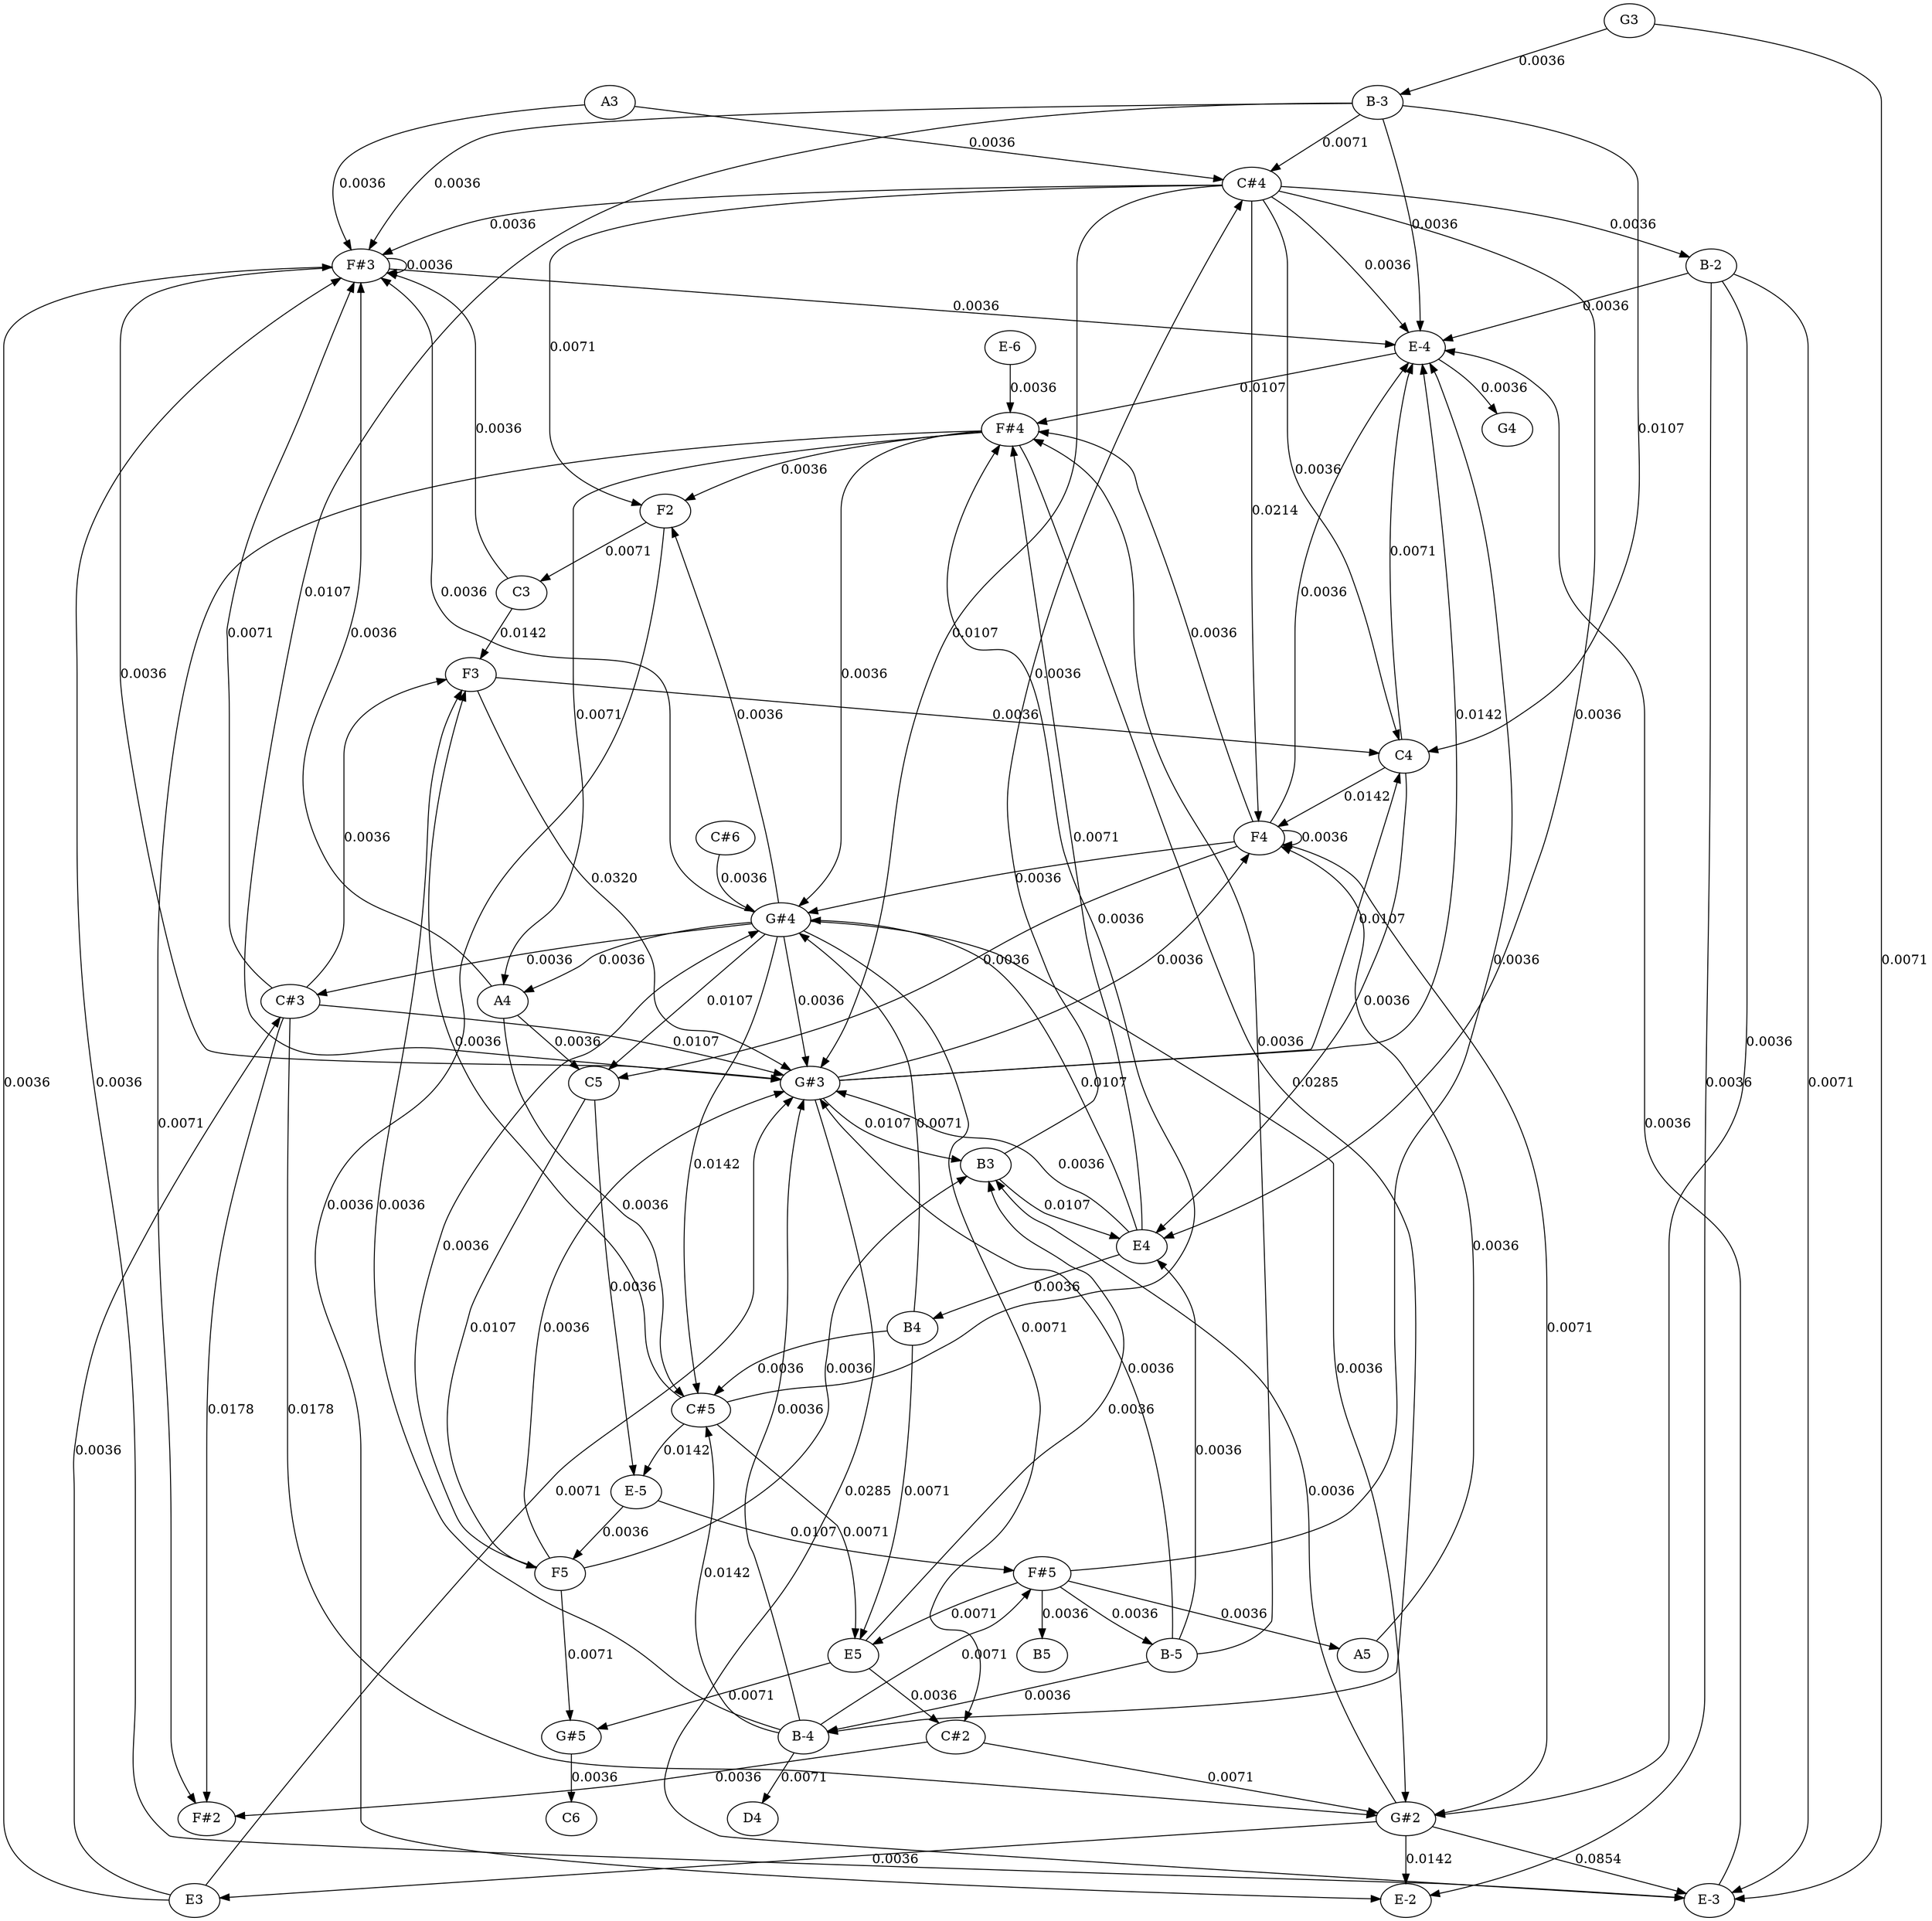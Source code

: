 strict graph {
	graph [bb="0,0,1835.5,2106"];
	node [label="\N"];
	edge [arrowtype=normal,
		dir=forward
	];
	A3	 [height="0.5",
		pos="339.01,1998",
		width="0.75"];
	"C#4"	 [height="0.5",
		pos="643.01,1908",
		width="0.75187"];
	A3 -- "C#4"	 [label="0.0036",
		lp="510.26,1953",
		pos="e,617.42,1914 361.85,1988.1 391.29,1976.9 444.19,1957.4 490.51,1944 530.13,1932.6 576.4,1922.4 607.49,1916"];
	"F#3"	 [height="0.5",
		pos="293.01,1818",
		width="0.75"];
	A3 -- "F#3"	 [label="0.0036",
		lp="297.26,1908",
		pos="e,285.74,1835.5 322.26,1983.9 307.29,1971 286.4,1949.8 277.51,1926 267.61,1899.5 274.77,1867 282.31,1844.9"];
	"C#4" -- "F#3"	 [label="0.0036",
		lp="504.26,1863",
		pos="e,317.39,1826.2 617.38,1901.8 585.96,1895.3 531.14,1883.6 484.51,1872 429.27,1858.3 365.69,1840.2 327.47,1829.1"];
	F4	 [height="0.5",
		pos="1015,1188",
		width="0.75"];
	"C#4" -- F4	 [label="0.0214",
		lp="922.26,1548",
		pos="e,1003.9,1204.7 666.08,1898.5 679.75,1892.7 696.75,1883.8 709.01,1872 822.72,1762.9 825.98,1710.8 888.01,1566 943.72,1435.9 927.6\
,1393 976.01,1260 982,1243.5 983.62,1239.4 992.01,1224 993.95,1220.4 996.14,1216.8 998.38,1213.2"];
	"B-2"	 [height="0.5",
		pos="1631,1818",
		width="0.75"];
	"C#4" -- "B-2"	 [label="0.0036",
		lp="1571.3,1863",
		pos="e,1610,1829.7 670.29,1907.1 797.38,1907.3 1332,1906.1 1495,1872 1532.8,1864.1 1573.7,1846.8 1600.7,1834.2"];
	"E-4"	 [height="0.5",
		pos="1002,1728",
		width="0.75"];
	"C#4" -- "E-4"	 [label="0.0036",
		lp="939.26,1818",
		pos="e,987.08,1743.3 669.87,1904.6 702.9,1900.9 760.09,1892.1 805.01,1872 875.02,1840.7 944.75,1781.9 979.43,1750.4"];
	C4	 [height="0.5",
		pos="461.01,1278",
		width="0.75"];
	"C#4" -- C4	 [label="0.0036",
		lp="548.26,1593",
		pos="e,463.79,1296.2 635.47,1890.6 617.51,1851 571.66,1746.7 544.01,1656 504.84,1527.5 476.12,1369.1 465.5,1306.4"];
	"G#3"	 [height="0.5",
		pos="443.01,918",
		width="0.75927"];
	"C#4" -- "G#3"	 [label="0.0107",
		lp="415.26,1413",
		pos="e,419.01,926.92 630.53,1892 619.49,1878.2 603.53,1856.7 593.01,1836 437.99,1531.2 378.18,1453.3 322.01,1116 312.73,1060.3 313.79\
,1041 338.01,990 351.91,960.74 384.53,941.66 409.76,930.72"];
	E4	 [height="0.5",
		pos="856.01,738",
		width="0.75"];
	"C#4" -- E4	 [label="0.0036",
		lp="1500.3,1323",
		pos="e,878.7,748.18 670.37,1906.5 806.46,1903.3 1408.4,1881.4 1520,1746 1591.3,1659.5 1553,1603 1527,1494 1468.4,1248.8 1427.8,1184.1\
 1267,990 1155.7,855.57 1098,846.12 939.01,774 922.42,766.47 903.74,758.55 888.31,752.15"];
	F2	 [height="0.5",
		pos="852.01,1548",
		width="0.75"];
	"C#4" -- F2	 [label="0.0071",
		lp="731.26,1728",
		pos="e,829.51,1558 661.5,1894.8 681.94,1879.7 712.01,1851.8 712.01,1819 712.01,1819 712.01,1819 712.01,1682 712.01,1622.6 779.08,1581.7\
 820.38,1562.2"];
	"F#3" -- "F#3"	 [label="0.0036",
		lp="357.26,1818",
		pos="e,317.54,1809.9 317.54,1826.1 328.52,1826.9 338.01,1824.2 338.01,1818 338.01,1813.8 333.72,1811.3 327.58,1810.2"];
	"F#3" -- "E-4"	 [label="0.0036",
		lp="815.26,1773",
		pos="e,981.53,1740.1 319.52,1814.3 442.28,1801.9 950.1,1750.5 966.01,1746 967.96,1745.5 969.93,1744.8 971.89,1744.1"];
	"F#3" -- "G#3"	 [label="0.0036",
		lp="214.26,1368",
		pos="e,415.55,918.29 269.81,1808.5 240.27,1796 193.01,1769.7 193.01,1729 193.01,1729 193.01,1729 193.01,1412 193.01,1384.4 190.44,1377.3\
 194.51,1350 201.25,1304.8 272.33,985.92 305.01,954 331.5,928.13 374.26,920.55 405.16,918.72"];
	F4 -- F4	 [label="0.0036",
		lp="1079.3,1188",
		pos="e,1039.5,1179.9 1039.5,1196.1 1050.5,1196.9 1060,1194.2 1060,1188 1060,1183.8 1055.7,1181.3 1049.6,1180.2"];
	F4 -- "E-4"	 [label="0.0036",
		lp="1009.3,1458",
		pos="e,998.28,1709.9 1007.4,1205.5 1000,1222.9 990.01,1251.3 990.01,1277 990.01,1639 990.01,1639 990.01,1639 990.01,1659.6 993.26,1682.6\
 996.38,1699.9"];
	C5	 [height="0.5",
		pos="1024,918",
		width="0.75"];
	F4 -- C5	 [label="0.0036",
		lp="1102.3,1053",
		pos="e,1041.4,932.26 1027.7,1172 1032.3,1166 1037.3,1158.9 1041,1152 1069,1099.6 1075.9,1084.6 1086,1026 1091.7,993.03 1085.6,979.59 \
1064,954 1059.6,948.81 1054.5,943.72 1049.3,939.09"];
	"F#4"	 [height="0.5",
		pos="1111,1638",
		width="0.75"];
	F4 -- "F#4"	 [label="0.0036",
		lp="1076.3,1413",
		pos="e,1095.7,1623.1 1027.4,1204.2 1039.8,1220.9 1057,1249.2 1057,1277 1057,1549 1057,1549 1057,1549 1057,1574.6 1073.8,1599 1088.6,1615.6"];
	"G#2"	 [height="0.5",
		pos="1124,108",
		width="0.75927"];
	F4 -- "G#2"	 [label="0.0071",
		lp="1488.3,648",
		pos="e,1151.4,109.26 1040.6,1181.8 1133.8,1161.4 1450,1077.1 1450,874 1450,874 1450,874 1450,692 1450,654.75 1465.3,647.96 1475,612 1497.4\
,529.25 1518,509.71 1518,424 1518,424 1518,424 1518,197 1518,124.39 1259.9,111.67 1161.5,109.46"];
	"G#4"	 [height="0.5",
		pos="944.01,1098",
		width="0.75927"];
	F4 -- "G#4"	 [label="0.0036",
		lp="1018.3,1143",
		pos="e,962.1,1111.6 1007.8,1170.2 1002.7,1159.3 995.07,1145 986.01,1134 981.39,1128.4 975.78,1123 970.17,1118.2"];
	"B-2" -- "E-4"	 [label="0.0036",
		lp="1392.3,1773",
		pos="e,1028.3,1732.7 1604.8,1813.3 1505.6,1799.5 1153.1,1750.1 1038.4,1734.1"];
	"B-2" -- "G#2"	 [label="0.0036",
		lp="1687.3,963",
		pos="e,1151.4,110.5 1642.4,1801.3 1653.6,1784.4 1669,1756.1 1669,1729 1669,1729 1669,1729 1669,1232 1669,1172.9 1668,1158.1 1668,1099\
 1668,1099 1668,1099 1668,197 1668,145.58 1284.4,118.46 1161.4,111.09"];
	"E-2"	 [height="0.5",
		pos="1124,18",
		width="0.75"];
	"B-2" -- "E-2"	 [label="0.0036",
		lp="1816.3,918",
		pos="e,1151,19.518 1657.7,1814.9 1704.6,1809.6 1797,1791.3 1797,1729 1797,1729 1797,1729 1797,107 1797,71.085 1769.3,67.529 1736,54 1682.9\
,32.405 1285.6,22.367 1161.2,19.73"];
	"E-3"	 [height="0.5",
		pos="427.01,18",
		width="0.75"];
	"B-2" -- "E-3"	 [label="0.0071",
		lp="1741.3,918",
		pos="e,454.06,19.378 1631,1799.8 1631,1782.1 1631,1753.6 1631,1729 1631,1729 1631,1729 1631,1232 1631,1087.1 1722,1063.9 1722,919 1722\
,919 1722,919 1722,107 1722,42.213 676.69,22.807 464.37,19.534"];
	"E-4" -- "F#4"	 [label="0.0107",
		lp="1086.3,1683",
		pos="e,1094.3,1652.5 1018.6,1713.6 1036.6,1699.1 1065.5,1675.7 1086.3,1659"];
	G4	 [height="0.5",
		pos="1309,1638",
		width="0.75"];
	"E-4" -- G4	 [label="0.0036",
		lp="1308.3,1683",
		pos="e,1301,1655.3 1029.3,1726 1088.7,1723.5 1227.7,1715.2 1268,1692 1279.4,1685.5 1288.7,1674.4 1295.6,1664"];
	C4 -- F4	 [label="0.0142",
		lp="888.26,1233",
		pos="e,994.49,1200 487.36,1273.9 586.15,1262 931.37,1220.1 979.01,1206 980.95,1205.4 982.91,1204.8 984.87,1204"];
	C4 -- "E-4"	 [label="0.0071",
		lp="589.26,1503",
		pos="e,981.52,1715.9 469.83,1295.1 477.46,1309.3 488.57,1330.8 497.01,1350 521.01,1404.7 509.5,1427.2 544.01,1476 630.34,1598.1 664.45\
,1633.3 802.01,1692 869.46,1720.8 895.44,1690.1 966.01,1710 967.95,1710.5 969.92,1711.2 971.89,1711.9"];
	C4 -- E4	 [label="0.0036",
		lp="270.26,1008",
		pos="e,853.82,756.03 442.81,1264.6 380.83,1220.9 186.22,1070.3 267.01,954 335.57,855.29 404.55,889.47 522.01,864 584.18,850.52 607.51\
,875.23 664.01,846 683.29,836.03 677.75,820.01 697.01,810 751.89,781.48 786.21,830 835.01,792 843.24,785.59 848.25,775.48 851.3,\
765.79"];
	"G#3" -- F4	 [label="0.0036",
		lp="827.26,1053",
		pos="e,993.7,1176.9 469.33,923.62 516.24,932.46 616.69,954.14 695.01,990 754.35,1017.2 882.99,1120.2 940.01,1152 956.69,1161.3 961.71\
,1161.9 979.01,1170 980.79,1170.8 982.63,1171.7 984.48,1172.6"];
	"G#3" -- "E-4"	 [label="0.0142",
		lp="1270.3,1323",
		pos="e,1028.5,1723.5 469.5,923.08 532.53,932.69 696.44,957.03 834.01,972 882.55,977.28 1010.8,965.41 1053,990 1086.5,1009.5 1078.7,1031.1\
 1102,1062 1120.8,1086.9 1177.8,1142.2 1192,1170 1242.6,1268.9 1254,1301 1254,1412 1254,1639 1254,1639 1254,1639 1254,1684.1 1108.5\
,1711.5 1038.6,1722"];
	"G#3" -- C4	 [label="0.0107",
		lp="466.26,1098",
		pos="e,459.03,1259.6 442.9,936.14 442.77,970.36 442.93,1049.6 446.51,1116 449.03,1162.9 454.45,1217.2 457.9,1249.3"];
	"G#3" -- "E-3"	 [label="0.0285",
		lp="404.26,468",
		pos="e,421.6,35.861 424.97,904.33 405.43,888.96 377.01,861.08 377.01,829 377.01,829 377.01,829 377.01,602 377.01,522.81 385.01,503.19\
 385.01,424 385.01,424 385.01,424 385.01,242 385.01,169.91 406.47,86.937 418.71,45.476"];
	B3	 [height="0.5",
		pos="628.01,828",
		width="0.75"];
	"G#3" -- B3	 [label="0.0107",
		lp="569.26,873",
		pos="e,604.98,837.61 466.67,908.86 483.7,902.57 506.94,893.08 526.01,882 537.38,875.39 538.2,870.72 549.51,864 563.99,855.39 580.98,847.56\
 595.43,841.5"];
	E4 -- "G#3"	 [label="0.0036",
		lp="832.26,828",
		pos="e,469.52,913.33 862.53,755.82 865.72,767.08 867.46,781.68 860.01,792 854.42,799.73 706.2,843.46 697.01,846 661.46,855.81 650.05,\
849.81 616.01,864 602.35,869.69 601.61,876.18 588.01,882 552.65,897.12 509.53,906.48 479.54,911.67"];
	E4 -- "F#4"	 [label="0.0071",
		lp="1336.3,1188",
		pos="e,1134.6,1629.2 874.81,751.16 950.71,800.28 1230.8,981.74 1238,990 1338.9,1105.2 1330.7,1187.5 1280,1332 1264.9,1375 1216,1366.5\
 1216,1412 1216,1549 1216,1549 1216,1549 1216,1587.1 1174.9,1612 1144.1,1625.3"];
	E4 -- "G#4"	 [label="0.0107",
		lp="867.26,918",
		pos="e,922.7,1086.6 867.79,754.54 871.5,760.34 875.12,767.17 877.01,774 879.14,781.71 877.97,784.06 877.01,792 868.05,865.62 845.96,880.38\
 837.01,954 836.04,961.94 834.94,964.27 837.01,972 848.97,1016.6 857.05,1028.6 889.01,1062 896.16,1069.5 905.2,1076.1 913.88,1081.4"];
	B4	 [height="0.5",
		pos="1084,648",
		width="0.75"];
	E4 -- B4	 [label="0.0036",
		lp="1003.3,693",
		pos="e,1060.3,656.81 877.96,727.41 903.24,716.48 946.11,698.27 983.51,684 1005.7,675.53 1031,666.74 1050.6,660.09"];
	F2 -- "E-2"	 [label="0.0036",
		lp="750.26,783",
		pos="e,1097,20.78 851.39,1529.8 850.8,1512.1 850.01,1483.6 850.01,1459 850.01,1459 850.01,1459 850.01,1097 850.01,1041.1 798.78,950.67\
 762.01,864 748.37,831.85 737.66,826.19 730.51,792 728.87,784.17 727.4,781.37 730.51,774 734.97,763.43 742.31,765.31 749.01,756 \
764.57,734.38 766.69,727.3 775.01,702 797.51,633.58 805.13,607.12 779.01,540 724.47,399.84 615.01,394.4 615.01,244 615.01,244 615.01\
,244 615.01,107 615.01,59.115 969.31,29.878 1086.7,21.503"];
	C3	 [height="0.5",
		pos="580.01,1458",
		width="0.75"];
	F2 -- C3	 [label="0.0071",
		lp="760.26,1503",
		pos="e,603.7,1466.7 827.87,1539.2 779.16,1523.4 669,1487.8 613.42,1469.8"];
	A4	 [height="0.5",
		pos="1017,1008",
		width="0.75"];
	A4 -- "F#3"	 [label="0.0036",
		lp="314.26,1413",
		pos="e,293.01,1799.8 996.86,1020.1 992.97,1022.2 988.89,1024.2 985.01,1026 857.79,1085 509.65,1173.9 399.01,1260 336.61,1308.6 319.98\
,1329.1 294.51,1404 286.92,1426.3 293.01,1433.4 293.01,1457 293.01,1729 293.01,1729 293.01,1729 293.01,1749.4 293.01,1772.4 293.01\
,1789.8"];
	"C#5"	 [height="0.5",
		pos="1154,558",
		width="0.75187"];
	A4 -- "C#5"	 [label="0.0036",
		lp="1197.3,783",
		pos="e,1158.4,576 1037.5,996.19 1069.8,977.8 1131.2,937.03 1154,882 1196.3,779.79 1173.4,643.29 1160.7,586.05"];
	A4 -- C5	 [label="0.0036",
		lp="1041.3,963",
		pos="e,1022.7,936.05 1018.4,989.61 1019.4,977.24 1020.7,960.37 1021.8,946.22"];
	"E-5"	 [height="0.5",
		pos="1075,468",
		width="0.75"];
	"C#5" -- "E-5"	 [label="0.0142",
		lp="1097.3,513",
		pos="e,1071.5,486.18 1128.2,552.39 1110.8,547.82 1089,538.94 1077.5,522 1072.5,514.54 1070.9,505.05 1070.9,496.17"];
	F3	 [height="0.5",
		pos="580.01,1368",
		width="0.75"];
	"C#5" -- F3	 [label="0.0036",
		lp="892.26,963",
		pos="e,600.83,1356.3 1150.8,576.15 1146.1,598.02 1136.4,636.52 1120,666 1115.2,674.61 896.71,928.78 890.01,936 843.63,986 821.39,989.04\
 781.01,1044 695.67,1160.1 727.89,1224.4 632.01,1332 625.57,1339.2 617.34,1345.6 609.34,1351"];
	"C#5" -- "F#4"	 [label="0.0036",
		lp="1487.3,1098",
		pos="e,1137.6,1634.6 1178.1,566.61 1208.6,577.13 1261.5,598.46 1298,630 1334.8,661.77 1337.2,677.11 1360,720 1420.5,833.83 1442,863.33\
 1466,990 1494,1137.9 1399,1171.5 1399,1322 1399,1549 1399,1549 1399,1549 1399,1600.9 1225.6,1625.3 1147.9,1633.5"];
	E5	 [height="0.5",
		pos="1088,288",
		width="0.75"];
	"C#5" -- E5	 [label="0.0071",
		lp="1203.3,423",
		pos="e,1103.2,302.97 1162.1,540.77 1174.3,513.88 1194.6,458.59 1180,414 1166.3,372.37 1132.9,333.19 1110.3,310.15"];
	C5 -- "E-5"	 [label="0.0036",
		lp="1065.3,693",
		pos="e,1071.3,486.29 1031.9,900.63 1034.3,894.87 1036.7,888.27 1038,882 1061.4,772.38 1037,741.54 1048,630 1052.7,582.61 1062.9,528.08\
 1069.3,496.19"];
	F5	 [height="0.5",
		pos="913.01,378",
		width="0.75"];
	C5 -- F5	 [label="0.0107",
		lp="993.26,648",
		pos="e,916.99,396.07 1020.7,900.04 1008.1,836.2 962.25,604.35 921.01,414 920.43,411.35 919.82,408.59 919.21,405.83"];
	"E-5" -- F5	 [label="0.0036",
		lp="1028.3,423",
		pos="e,933.2,389.97 1054.8,456.03 1026.5,440.64 974.76,412.55 942.23,394.87"];
	"F#5"	 [height="0.5",
		pos="1273,378",
		width="0.75"];
	"E-5" -- "F#5"	 [label="0.0107",
		lp="1161.3,423",
		pos="e,1246.9,382.69 1089.3,452.63 1102,440.66 1121.6,424.03 1141.5,414 1171.9,398.69 1209.8,389.53 1237,384.44"];
	F3 -- C4	 [label="0.0036",
		lp="535.26,1323",
		pos="e,474.39,1294.1 558.21,1357 545.27,1350.7 528.85,1341.8 515.51,1332 503.31,1323 491.1,1311.4 481.33,1301.4"];
	F3 -- "G#3"	 [label="0.0320",
		lp="531.26,1143",
		pos="e,449.51,935.64 579.16,1349.6 578.38,1339.2 576.88,1325.7 574.01,1314 555.63,1239 535.84,1225.2 511.51,1152 482.69,1065.3 484.28\
,1040.9 456.01,954 455.09,951.17 454.08,948.23 453.04,945.3"];
	"F#4" -- F2	 [label="0.0036",
		lp="1015.3,1593",
		pos="e,874.77,1558 1087,1629.5 1047.1,1617 964.83,1590.7 896.01,1566 892.21,1564.6 888.25,1563.2 884.33,1561.7"];
	"F#4" -- A4	 [label="0.0071",
		lp="1197.3,1323",
		pos="e,1031,1023.4 1129.3,1624.4 1149.2,1609.1 1178,1581.3 1178,1549 1178,1549 1178,1549 1178,1187 1178,1176.7 1081.7,1075.8 1038,1030.7"];
	"F#4" -- "G#4"	 [label="0.0036",
		lp="1136.3,1368",
		pos="e,970.97,1101.5 1111,1619.8 1111,1602.1 1111,1573.6 1111,1549 1111,1549 1111,1549 1111,1412 1111,1304.4 1162.7,1262 1107,1170 1080.6\
,1126.4 1020.4,1109.5 980.99,1103"];
	"B-4"	 [height="0.5",
		pos="821.01,198",
		width="0.75"];
	"F#4" -- "B-4"	 [label="0.0285",
		lp="1625.3,918",
		pos="e,847.56,202.05 1137.8,1634.1 1205.9,1626.8 1381.5,1607.4 1393,1602 1414,1592.1 1418.6,1585.7 1431,1566 1462.5,1516.2 1586.7,1120.2\
 1596,1062 1622.5,895.68 1595.1,850.39 1569,684 1553.4,584.54 1468.5,326.19 1385,270 1355.8,250.37 1103.4,259.26 1069,252 1046.7\
,247.3 1043,239.99 1021,234 964.85,218.7 897.93,208.57 857.49,203.32"];
	"F#2"	 [height="0.5",
		pos="528.01,108",
		width="0.75"];
	"F#4" -- "F#2"	 [label="0.0071",
		lp="716.26,873",
		pos="e,533.16,125.94 1084.4,1634.4 1018.7,1627.5 851.88,1606.2 816.01,1566 745.86,1487.4 687.85,733.04 666.01,630 625.42,438.54 559.03\
,212.15 536.1,135.71"];
	E5 -- B3	 [label="0.0036",
		lp="777.26,558",
		pos="e,634.77,810.5 1068,300.4 1064.1,302.41 1060,304.37 1056,306 1046.4,309.96 885.04,353.41 877.01,360 800.23,422.98 675.57,712.58 \
638.64,801.18"];
	"C#2"	 [height="0.5",
		pos="1135,198",
		width="0.75187"];
	E5 -- "C#2"	 [label="0.0036",
		lp="1142.3,243",
		pos="e,1129.6,215.74 1100.6,271.91 1105.2,265.94 1110.2,258.88 1114,252 1118.6,243.67 1122.8,234.11 1126.1,225.42"];
	"G#5"	 [height="0.5",
		pos="1048,198",
		width="0.75927"];
	E5 -- "G#5"	 [label="0.0071",
		lp="1091.3,243",
		pos="e,1055.5,215.48 1080.5,270.45 1074.6,257.54 1066.4,239.39 1059.7,224.61"];
	F5 -- "G#3"	 [label="0.0036",
		lp="647.26,648",
		pos="e,460.5,903.9 896.4,392.66 868.82,415.42 811.97,462.68 765.01,504 702.78,558.75 673.47,561.02 627.51,630 585.06,693.7 610.19,727.47\
 569.01,792 541.52,835.08 496.77,874.8 468.66,897.44"];
	F5 -- "G#4"	 [label="0.0036",
		lp="932.26,738",
		pos="e,936.64,1080.6 912.7,396.04 911.15,488.31 905.25,928.8 931.01,1062 931.57,1064.9 932.35,1067.9 933.26,1070.9"];
	F5 -- B3	 [label="0.0036",
		lp="841.26,603",
		pos="e,648.66,816.16 903.02,395.06 899.61,400.9 895.92,407.63 893.01,414 871.85,460.28 876.11,475.7 855.01,522 805.4,630.86 794.51,660.85\
 722.01,756 708.29,774 703.83,778.05 686.01,792 677.17,798.92 666.85,805.55 657.39,811.14"];
	F5 -- "G#5"	 [label="0.0071",
		lp="1033.3,288",
		pos="e,1040,215.32 936.52,369.14 950.6,363.44 968.04,354.53 980.01,342 1004.4,316.48 998.35,301.87 1013.5,270 1020.7,254.86 1028.9,237.98\
 1035.5,224.48"];
	A5	 [height="0.5",
		pos="1349,288",
		width="0.75"];
	A5 -- F4	 [label="0.0036",
		lp="1346.3,738",
		pos="e,1032.6,1174.1 1361.7,304.05 1365.8,309.9 1369.9,316.89 1372,324 1374.3,331.66 1372.6,334.02 1372,342 1351.2,611.26 1358.2,691.29\
 1244,936 1195.8,1039.4 1089.7,1129.8 1040.7,1167.9"];
	"G#2" -- "E-2"	 [label="0.0142",
		lp="1143.3,63",
		pos="e,1124,36.05 1124,89.614 1124,77.24 1124,60.369 1124,46.22"];
	"G#2" -- "E-3"	 [label="0.0854",
		lp="1016.3,63",
		pos="e,454.11,19.1 1102.4,96.453 1096.6,93.977 1090.1,91.597 1084,90 853.73,30.032 565.33,20.63 464.14,19.221"];
	"G#2" -- B3	 [label="0.0036",
		lp="584.26,468",
		pos="e,622.09,810.29 1102.3,119.25 1096.5,121.73 1090.1,124.19 1084,126 904.69,179.56 804.3,96.811 677.01,234 558.41,361.82 549.85,439.05\
 572.01,612 580.91,681.51 605.38,760.65 618.84,800.74"];
	E3	 [height="0.5",
		pos="201.01,18",
		width="0.75"];
	"G#2" -- E3	 [label="0.0036",
		lp="878.26,63",
		pos="e,227.75,21.49 1102.9,96.506 1096.9,93.966 1090.3,91.541 1084,90 1074.6,87.707 400.63,36.805 391.01,36 337.76,31.544 276.17,25.953\
 237.9,22.427"];
	"G#4" -- "F#3"	 [label="0.0036",
		lp="403.26,1458",
		pos="e,306.31,1802.3 921.56,1108.5 860.86,1133.9 687.96,1204 538.01,1242 513.36,1248.2 443.21,1242.2 425.01,1260 372.58,1311.1 423.32\
,1354.5 395.01,1422 378.23,1462 339.01,1458.6 339.01,1502 339.01,1729 339.01,1729 339.01,1729 339.01,1753.2 325.15,1777.4 312.65\
,1794.2"];
	"G#4" -- "G#3"	 [label="0.0036",
		lp="672.26,1008",
		pos="e,463.04,930.62 916.98,1094.4 878.84,1090.2 807.36,1080.5 749.01,1062 642.5,1028.2 525.01,965.48 471.89,935.63"];
	"G#4" -- F2	 [label="0.0036",
		lp="907.26,1323",
		pos="e,862.81,1531.2 932.68,1114.5 916.31,1138.4 888.01,1186.4 888.01,1232 888.01,1459 888.01,1459 888.01,1459 888.01,1481.7 877.62,1505.4\
 868,1522.5"];
	"G#4" -- A4	 [label="0.0036",
		lp="1007.3,1053",
		pos="e,1004.4,1024.2 956.72,1081.7 968.13,1067.9 985.04,1047.5 998.04,1031.9"];
	"G#4" -- "C#5"	 [label="0.0142",
		lp="1232.3,828",
		pos="e,1166.9,574.19 970.51,1093.1 993.74,1088.7 1027.5,1079.6 1052,1062 1166.1,979.81 1184.7,928.87 1217,792 1231.3,731.39 1272.9,807.65\
 1179,594 1177.3,590.08 1175.1,586.16 1172.7,582.43"];
	"G#4" -- C5	 [label="0.0107",
		lp="962.26,1008",
		pos="e,1003.5,929.94 939.52,1080.2 934.62,1058.3 929.12,1019.4 942.51,990 953.24,966.41 976.12,947.61 994.91,935.29"];
	"G#4" -- "G#2"	 [label="0.0036",
		lp="1452.3,603",
		pos="e,1151.1,110.68 971,1095.1 1007.2,1091.7 1073,1083.1 1125,1062 1152.1,1051 1158.6,1045.8 1180,1026 1291.2,923.08 1323.8,893.18 1388\
,756 1411.4,706.1 1442,569.1 1442,514 1442,514 1442,514 1442,197 1442,139.32 1245.2,117.93 1161.3,111.43"];
	"G#4" -- "C#2"	 [label="0.0071",
		lp="1275.3,648",
		pos="e,1152.6,211.8 970.34,1092.9 998.03,1087.9 1042.4,1078.1 1078,1062 1191,1010.7 1218.7,964.69 1255,846 1273.8,784.56 1232.6,327.53\
 1204,270 1193.9,249.61 1175.8,231.31 1160.6,218.4"];
	"C#3"	 [height="0.5",
		pos="374.01,1008",
		width="0.75187"];
	"G#4" -- "C#3"	 [label="0.0036",
		lp="680.26,1053",
		pos="e,399.6,1014.3 916.96,1094.2 866.45,1088.9 754.37,1076.5 660.51,1062 569.82,1048 463.79,1027.2 409.71,1016.3"];
	"E-3" -- "F#3"	 [label="0.0036",
		lp="132.26,918",
		pos="e,266.06,1815.9 401.58,24.112 326.83,40.767 113.01,100.75 113.01,242 113.01,1729 113.01,1729 113.01,1729 113.01,1792.1 203.39,1810\
 256.07,1815"];
	"E-3" -- "E-4"	 [label="0.0036",
		lp="623.26,873",
		pos="e,980.54,1716.5 442.63,32.838 448.22,38.75 453.9,46.107 457.01,54 480.32,113.18 463.01,133.39 463.01,197 463.01,334 463.01,334 463.01\
,334 463.01,451.13 492.6,477.64 506.01,594 516.1,681.61 482.33,711.8 519.01,792 537.96,833.44 566.46,826.27 592.01,864 709.87,1038.1\
 710.01,1111.8 710.01,1322 710.01,1549 710.01,1549 710.01,1549 710.01,1579.3 896.02,1674.6 971.12,1711.9"];
	B3 -- "C#4"	 [label="0.0036",
		lp="662.26,1368",
		pos="e,643.01,1889.8 649.56,839.19 659.21,845 669.62,853.27 675.01,864 678.6,871.15 677.91,874.54 675.01,882 651.4,942.69 599.61,929.31\
 576.01,990 570.21,1004.9 574.46,1010.1 576.01,1026 590.97,1179.7 643.01,1212.5 643.01,1367 643.01,1819 643.01,1819 643.01,1819 \
643.01,1839.4 643.01,1862.4 643.01,1879.8"];
	B3 -- E4	 [label="0.0107",
		lp="816.26,783",
		pos="e,835.8,750.07 649.82,816.91 655.93,814.37 662.64,811.85 669.01,810 714.06,796.94 730.03,810.81 773.01,792 785.06,786.73 785.6,781.35\
 796.51,774 806.15,767.51 817.03,760.91 826.82,755.22"];
	E3 -- "F#3"	 [label="0.0036",
		lp="20.258,918",
		pos="e,266.09,1815.2 173.9,18.91 119.04,20.297 0.0083314,31.955 0.0083314,107 0.0083314,874 0.0083314,874 0.0083314,874 0.0083314,958.48\
 -0.12497,982.35 28.008,1062 41.742,1100.9 75.008,1100.8 75.008,1142 75.008,1729 75.008,1729 75.008,1729 75.008,1754.9 78.613,1766.1\
 99.008,1782 122.9,1800.6 206.5,1810.2 255.82,1814.4"];
	E3 -- "G#3"	 [label="0.0071",
		lp="350.26,468",
		pos="e,419.15,908.89 224.98,26.54 256.79,38.221 309.01,63.949 309.01,107 309.01,289 309.01,289 309.01,289 309.01,428.75 339.01,462.25\
 339.01,602 339.01,829 339.01,829 339.01,829 339.01,866.67 379.26,891.53 409.68,904.94"];
	E3 -- "C#3"	 [label="0.0036",
		lp="170.26,513",
		pos="e,351.93,997.2 194.68,35.5 181.22,72.089 151.01,163.04 151.01,242 151.01,559 151.01,559 151.01,559 151.01,737.12 195.41,783.23 287.01\
,936 297.16,952.93 298.34,958.79 313.01,972 321.83,979.94 332.75,986.9 342.9,992.48"];
	"B-3"	 [height="0.5",
		pos="456.01,1998",
		width="0.75"];
	"B-3" -- "C#4"	 [label="0.0071",
		lp="586.26,1953",
		pos="e,621.52,1919.1 477.46,1986.9 510.62,1971.3 574.48,1941.3 612.46,1923.4"];
	"B-3" -- "F#3"	 [label="0.0036",
		lp="392.26,1908",
		pos="e,303.05,1834.7 438.7,1984.2 421.08,1970.7 393.45,1948.4 372.51,1926 347.9,1899.7 323.84,1865.9 308.75,1843.4"];
	"B-3" -- "E-4"	 [label="0.0036",
		lp="961.26,1863",
		pos="e,1000.1,1746.2 483.08,1996.5 566.54,1993.6 822.62,1973.3 962.01,1836 983.79,1814.5 993.84,1780.1 998.4,1756.1"];
	"B-3" -- C4	 [label="0.0107",
		lp="444.26,1638",
		pos="e,457.69,1295.9 446.71,1981.1 437.58,1963.9 425.01,1935.4 425.01,1909 425.01,1909 425.01,1909 425.01,1592 425.01,1485.6 445.81,1360.1\
 455.79,1306"];
	"B-3" -- "G#3"	 [label="0.0107",
		lp="1366.3,1458",
		pos="e,470.29,919.72 483.02,1996.2 647.37,1991.1 1506,1961.9 1506,1909 1506,1909 1506,1909 1506,1682 1506,1566.2 1399.5,1579 1346.5,1476\
 1312.1,1409.2 1327.8,1383 1298,1314 1229.6,1155.3 1229.4,1081.9 1083,990 1066.8,979.85 933.91,956.71 915.01,954 754.27,930.93 560.41\
,922.62 480.37,920.03"];
	"B-4" -- "G#3"	 [label="0.0036",
		lp="447.26,558",
		pos="e,434.46,900.62 794.07,200.44 763.56,203.17 713.35,211.08 677.01,234 528.58,327.6 493.09,377.24 427.51,540 402.17,602.87 415.01,\
624.22 415.01,692 415.01,829 415.01,829 415.01,829 415.01,850.71 422.84,874.08 430.22,891.27"];
	"B-4" -- "C#5"	 [label="0.0142",
		lp="1095.3,378",
		pos="e,1149.1,540.29 841.09,210.16 876.35,230.27 950.82,275.11 1005,324 1059.3,373.02 1073.3,387.26 1111,450 1126.5,475.78 1138.6,508.15\
 1146,530.49"];
	"B-4" -- F3	 [label="0.0036",
		lp="546.26,783",
		pos="e,585.86,1350.1 809.91,214.44 764.3,278.86 590.77,534.03 526.51,774 495.25,890.71 580.59,1193.5 590.01,1314 590.63,1322 591.12,1324.1\
 590.01,1332 589.63,1334.7 589.09,1337.5 588.45,1340.3"];
	D4	 [height="0.5",
		pos="686.01,108",
		width="0.75"];
	"B-4" -- D4	 [label="0.0071",
		lp="785.26,153",
		pos="e,704.62,121.13 802.24,184.76 779.06,169.66 739.49,143.86 713.04,126.62"];
	"B-4" -- "F#5"	 [label="0.0071",
		lp="1219.3,288",
		pos="e,1262.5,361.15 846.17,204.61 876.19,211.35 927.85,223.12 972.01,234 1002.8,241.58 1010.2,244.64 1041,252 1077.7,260.77 1088.5,257.26\
 1124,270 1148.7,278.86 1208.5,307.57 1229,324 1239.3,332.22 1248.8,343.14 1256.4,352.94"];
	"F#5" -- "E-4"	 [label="0.0036",
		lp="1573.3,1053",
		pos="e,1029.2,1727.8 1278.6,395.62 1294.1,439.22 1342.4,557.25 1426,612 1465.6,637.94 1494.4,600.02 1531,630 1553.9,648.71 1555,662.45\
 1555,692 1555,874 1555,874 1555,874 1555,917.56 1555.8,928.45 1555,972 1552.3,1116.1 1557.5,1152.6 1543,1296 1541.4,1312.1 1539.8\
,1316 1537,1332 1526.7,1392.1 1524.1,1552.2 1489,1602 1442.4,1668 1407.9,1667.2 1331,1692 1229.2,1724.8 1101.4,1728.4 1039.3,1727.9"];
	"F#5" -- E5	 [label="0.0071",
		lp="1210.3,333",
		pos="e,1108.2,300.02 1250.4,367.95 1233.7,361.14 1210.5,351.39 1190.5,342 1165.5,330.23 1137.6,315.74 1117.3,304.88"];
	"F#5" -- A5	 [label="0.0036",
		lp="1349.3,333",
		pos="e,1340.7,305.25 1291.3,364.24 1299.4,358.07 1308.8,350.23 1316,342 1323.4,333.58 1330.2,323.31 1335.7,314.05"];
	"B-5"	 [height="0.5",
		pos="821.01,288",
		width="0.75"];
	"F#5" -- "B-5"	 [label="0.0036",
		lp="1107.3,333",
		pos="e,846.6,293.98 1247.4,372.02 1171.1,357.15 944.71,313.08 856.64,295.94"];
	B5	 [height="0.5",
		pos="1276,288",
		width="0.75"];
	"F#5" -- B5	 [label="0.0036",
		lp="1294.3,333",
		pos="e,1275.4,306.05 1273.6,359.61 1274,347.24 1274.6,330.37 1275.1,316.22"];
	"B-5" -- "G#3"	 [label="0.0036",
		lp="483.26,603",
		pos="e,441.17,899.63 796.13,295.2 746.01,308.82 631.74,345.7 562.01,414 425.98,547.25 433.7,805.2 440.32,889.57"];
	"B-5" -- E4	 [label="0.0036",
		lp="858.26,513",
		pos="e,854.68,719.98 822.34,306.03 827.65,374.05 847.38,626.53 853.9,710.01"];
	"B-5" -- "F#4"	 [label="0.0036",
		lp="1531.3,963",
		pos="e,1137.4,1634 841.38,299.92 881.58,321.5 973.9,371.24 1051,414 1207.3,500.67 1232.8,551.6 1401,612 1444.3,627.56 1471.3,596.59 1503\
,630 1536,664.77 1516,689.09 1516,737 1516,874 1516,874 1516,874 1516,909.59 1513.6,918.43 1512.5,954 1510.4,1026 1516,1044.2 1510\
,1116 1501.9,1212.8 1497.6,1237.1 1477,1332 1476.7,1333.7 1412,1564.6 1411,1566 1395.3,1588.4 1386.4,1591.8 1361,1602 1341.6,1609.8\
 1212.2,1625.4 1147.5,1632.9"];
	"B-5" -- "B-4"	 [label="0.0036",
		lp="840.26,243",
		pos="e,821.01,216.05 821.01,269.61 821.01,257.24 821.01,240.37 821.01,226.22"];
	B4 -- "C#5"	 [label="0.0036",
		lp="1106.3,603",
		pos="e,1129.1,565.12 1080.7,629.93 1079.5,618.85 1079.8,604.55 1086.5,594 1094.1,582.13 1107.1,574.07 1119.7,568.71"];
	B4 -- E5	 [label="0.0071",
		lp="1020.3,468",
		pos="e,1088.5,306.21 1072.2,631.69 1051.9,604.34 1011.8,544.42 1000.5,486 994.41,454.52 984.55,438.69 1005,414 1021.7,393.87 1043.1,415.07\
 1061,396 1081.1,374.55 1086.8,340.36 1088.2,316.41"];
	B4 -- "G#4"	 [label="0.0071",
		lp="1101.3,873",
		pos="e,969.52,1091.1 1086.4,666.06 1087,671.75 1087.7,678.14 1088,684 1088.5,691.99 1088.4,694.01 1088,702 1079.8,886.75 1083.1,951.66\
 1053,1026 1045.9,1043.6 1044.6,1049.9 1030,1062 1015.4,1074.1 996.11,1082.5 979.47,1088"];
	"C#2" -- "G#2"	 [label="0.0071",
		lp="1150.3,153",
		pos="e,1126.2,126.22 1132.9,180.03 1131.3,167.69 1129.2,150.73 1127.4,136.47"];
	"C#2" -- "F#2"	 [label="0.0036",
		lp="719.26,153",
		pos="e,550.58,117.99 1112.3,187.93 1103.6,184.86 1093.5,181.76 1084,180 915.83,148.65 868.02,191.49 699.51,162 649.64,153.27 593.99,134.28\
 559.99,121.56"];
	C6	 [height="0.5",
		pos="1048,108",
		width="0.75"];
	"G#5" -- C6	 [label="0.0036",
		lp="1067.3,153",
		pos="e,1048,126.05 1048,179.61 1048,167.24 1048,150.37 1048,136.22"];
	"C#3" -- "F#3"	 [label="0.0071",
		lp="252.26,1413",
		pos="e,275.74,1803.8 365.98,1025.4 340.48,1078.5 261.29,1251.2 232.51,1404 228.15,1427.2 231.01,1433.4 231.01,1457 231.01,1729 231.01\
,1729 231.01,1729 231.01,1756.1 250.85,1780.7 268.08,1796.9"];
	"C#3" -- "G#3"	 [label="0.0107",
		lp="399.26,963",
		pos="e,418.57,926.18 371.92,989.89 371.44,978.79 372.56,964.49 379.51,954 386.57,943.34 398.02,935.63 409.27,930.21"];
	"C#3" -- F3	 [label="0.0036",
		lp="466.26,1188",
		pos="e,573.56,1350.5 377.63,1025.9 385.78,1061.4 407.9,1145.5 446.51,1206 482.93,1263.1 514.68,1258.9 554.01,1314 559.95,1322.3 565.22\
,1332.2 569.42,1341.2"];
	"C#3" -- "G#2"	 [label="0.0178",
		lp="293.26,558",
		pos="e,1102.9,119.6 366.59,990.5 329.17,904.55 170.69,505.12 371.01,324 505.77,202.16 562.16,189.65 738.01,144 887.05,105.31 933.97,160.64\
 1084,126 1087.1,125.29 1090.2,124.37 1093.3,123.31"];
	"C#3" -- "F#2"	 [label="0.0178",
		lp="231.26,558",
		pos="e,508.67,120.57 355.65,994.66 347.24,988.47 337.51,980.48 330.01,972 317.59,957.95 316.33,952.8 308.01,936 227.63,773.66 190.36,\
719.91 211.51,540 223.03,441.98 216.09,410.82 263.01,324 289.17,275.6 306.3,269.88 348.01,234 398.26,190.77 463.49,148.48 500.03\
,125.88"];
	C3 -- "F#3"	 [label="0.0036",
		lp="561.26,1638",
		pos="e,314.33,1806.5 580.22,1476 579.86,1504.1 576.04,1561 553.01,1602 497.91,1700 379.32,1771.9 323.39,1801.7"];
	C3 -- F3	 [label="0.0142",
		lp="599.26,1413",
		pos="e,580.01,1386.1 580.01,1439.6 580.01,1427.2 580.01,1410.4 580.01,1396.2"];
	"C#6"	 [height="0.5",
		pos="943.01,1188",
		width="0.75187"];
	"C#6" -- "G#4"	 [label="0.0036",
		lp="963.26,1143",
		pos="e,943.81,1116.1 943.21,1169.6 943.35,1157.2 943.54,1140.4 943.7,1126.2"];
	"E-6"	 [height="0.5",
		pos="930.01,1728",
		width="0.75"];
	"E-6" -- "F#4"	 [label="0.0036",
		lp="1024.3,1683",
		pos="e,1086.1,1644.9 946.24,1713.3 960.75,1701.5 982.97,1684.9 1004.5,1674 1027.3,1662.5 1054.8,1653.5 1076.1,1647.6"];
	G3	 [height="0.5",
		pos="150.01,2088",
		width="0.75"];
	G3 -- "E-3"	 [label="0.0071",
		lp="64.258,1053",
		pos="e,400.83,22.853 125.49,2080 92.255,2068.8 37.008,2043.5 37.008,1999 37.008,1999 37.008,1999 37.008,1142 37.008,1022.1 67.008,993.86\
 67.008,874 67.008,874 67.008,874 67.008,152 67.008,83.433 299.7,39.15 390.93,24.424"];
	G3 -- "B-3"	 [label="0.0036",
		lp="350.26,2043",
		pos="e,431.74,2006 174.28,2080 228.51,2064.4 359.65,2026.7 421.99,2008.8"];
}
